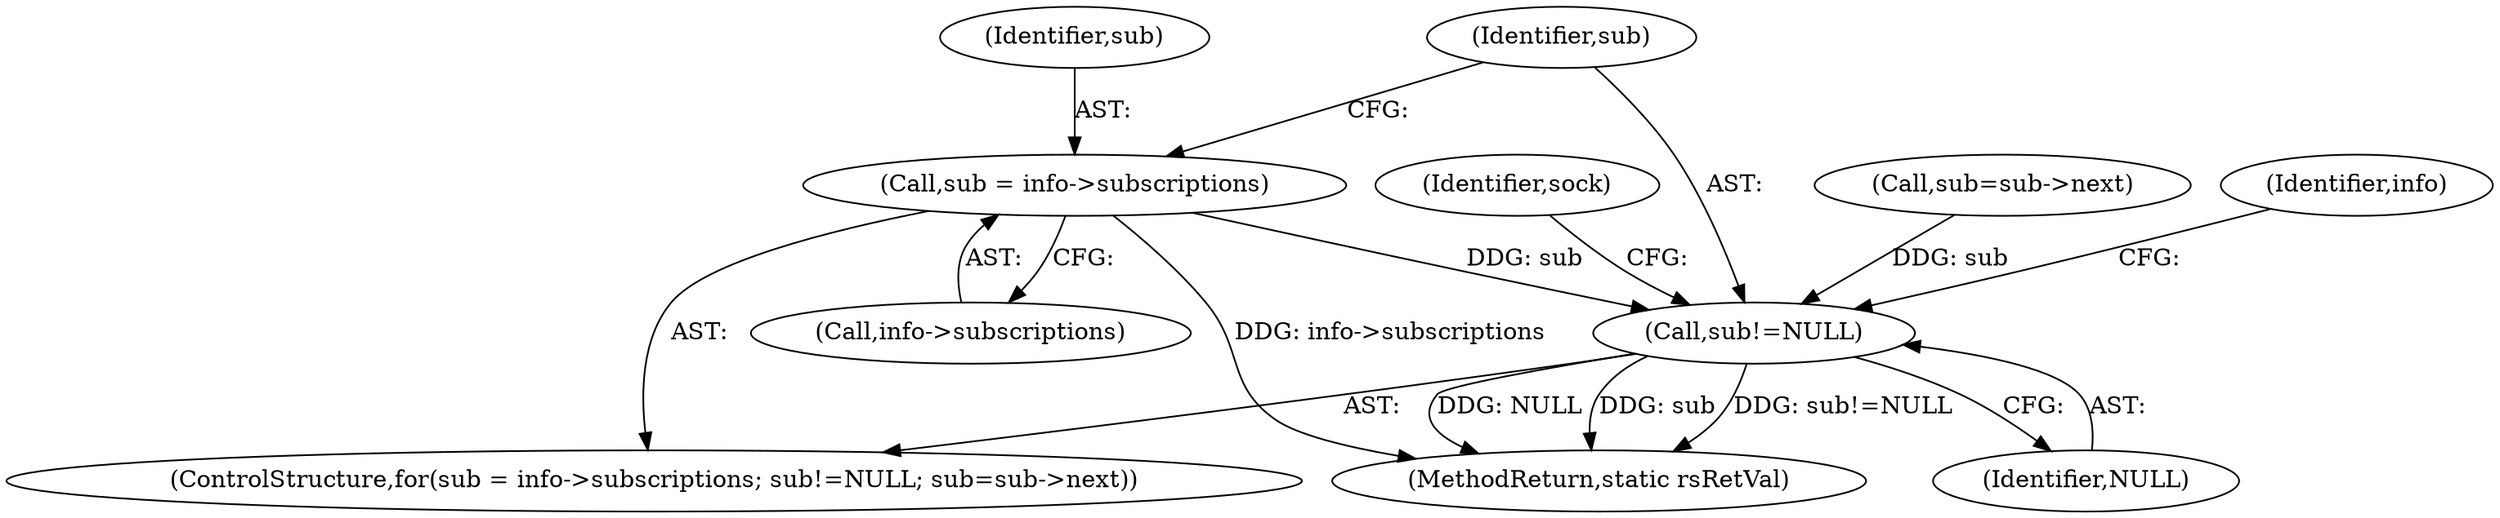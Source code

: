 digraph "0_rsyslog_062d0c671a29f7c6f7dff4a2f1f35df375bbb30b@pointer" {
"1000359" [label="(Call,sub = info->subscriptions)"];
"1000364" [label="(Call,sub!=NULL)"];
"1000367" [label="(Call,sub=sub->next)"];
"1000360" [label="(Identifier,sub)"];
"1000359" [label="(Call,sub = info->subscriptions)"];
"1000382" [label="(Identifier,info)"];
"1000365" [label="(Identifier,sub)"];
"1000364" [label="(Call,sub!=NULL)"];
"1000361" [label="(Call,info->subscriptions)"];
"1000366" [label="(Identifier,NULL)"];
"1000375" [label="(Identifier,sock)"];
"1000452" [label="(MethodReturn,static rsRetVal)"];
"1000358" [label="(ControlStructure,for(sub = info->subscriptions; sub!=NULL; sub=sub->next))"];
"1000359" -> "1000358"  [label="AST: "];
"1000359" -> "1000361"  [label="CFG: "];
"1000360" -> "1000359"  [label="AST: "];
"1000361" -> "1000359"  [label="AST: "];
"1000365" -> "1000359"  [label="CFG: "];
"1000359" -> "1000452"  [label="DDG: info->subscriptions"];
"1000359" -> "1000364"  [label="DDG: sub"];
"1000364" -> "1000358"  [label="AST: "];
"1000364" -> "1000366"  [label="CFG: "];
"1000365" -> "1000364"  [label="AST: "];
"1000366" -> "1000364"  [label="AST: "];
"1000375" -> "1000364"  [label="CFG: "];
"1000382" -> "1000364"  [label="CFG: "];
"1000364" -> "1000452"  [label="DDG: sub"];
"1000364" -> "1000452"  [label="DDG: sub!=NULL"];
"1000364" -> "1000452"  [label="DDG: NULL"];
"1000367" -> "1000364"  [label="DDG: sub"];
}
